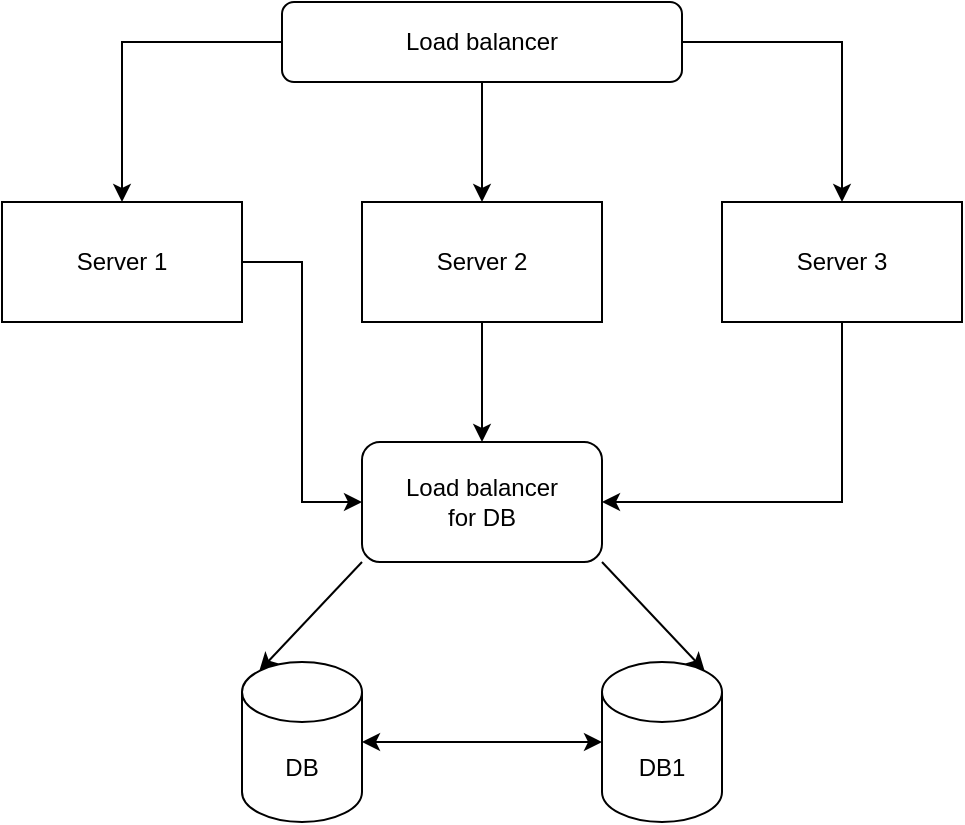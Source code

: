 <mxfile version="26.0.16">
  <diagram name="Page-1" id="NlXaOc0ey751u2Azlf2g">
    <mxGraphModel dx="1050" dy="522" grid="1" gridSize="10" guides="1" tooltips="1" connect="1" arrows="1" fold="1" page="1" pageScale="1" pageWidth="850" pageHeight="1100" math="0" shadow="0">
      <root>
        <mxCell id="0" />
        <mxCell id="1" parent="0" />
        <mxCell id="TBa2WA2_in0tisGMNmSw-3" style="edgeStyle=orthogonalEdgeStyle;rounded=0;orthogonalLoop=1;jettySize=auto;html=1;exitX=0;exitY=0.5;exitDx=0;exitDy=0;entryX=0.5;entryY=0;entryDx=0;entryDy=0;" edge="1" parent="1" source="TBa2WA2_in0tisGMNmSw-1" target="TBa2WA2_in0tisGMNmSw-6">
          <mxGeometry relative="1" as="geometry">
            <mxPoint x="240" y="160" as="targetPoint" />
          </mxGeometry>
        </mxCell>
        <mxCell id="TBa2WA2_in0tisGMNmSw-4" style="edgeStyle=orthogonalEdgeStyle;rounded=0;orthogonalLoop=1;jettySize=auto;html=1;exitX=1;exitY=0.5;exitDx=0;exitDy=0;entryX=0.5;entryY=0;entryDx=0;entryDy=0;" edge="1" parent="1" source="TBa2WA2_in0tisGMNmSw-1" target="TBa2WA2_in0tisGMNmSw-7">
          <mxGeometry relative="1" as="geometry">
            <mxPoint x="600" y="160" as="targetPoint" />
          </mxGeometry>
        </mxCell>
        <mxCell id="TBa2WA2_in0tisGMNmSw-8" style="edgeStyle=orthogonalEdgeStyle;rounded=0;orthogonalLoop=1;jettySize=auto;html=1;exitX=0.5;exitY=1;exitDx=0;exitDy=0;entryX=0.5;entryY=0;entryDx=0;entryDy=0;" edge="1" parent="1" source="TBa2WA2_in0tisGMNmSw-1" target="TBa2WA2_in0tisGMNmSw-5">
          <mxGeometry relative="1" as="geometry" />
        </mxCell>
        <mxCell id="TBa2WA2_in0tisGMNmSw-1" value="Load balancer" style="rounded=1;whiteSpace=wrap;html=1;" vertex="1" parent="1">
          <mxGeometry x="320" y="60" width="200" height="40" as="geometry" />
        </mxCell>
        <mxCell id="TBa2WA2_in0tisGMNmSw-10" style="edgeStyle=orthogonalEdgeStyle;rounded=0;orthogonalLoop=1;jettySize=auto;html=1;entryX=0.5;entryY=0;entryDx=0;entryDy=0;exitX=0.5;exitY=0;exitDx=0;exitDy=0;" edge="1" parent="1" source="TBa2WA2_in0tisGMNmSw-9" target="TBa2WA2_in0tisGMNmSw-9">
          <mxGeometry relative="1" as="geometry" />
        </mxCell>
        <mxCell id="TBa2WA2_in0tisGMNmSw-13" style="edgeStyle=orthogonalEdgeStyle;rounded=0;orthogonalLoop=1;jettySize=auto;html=1;exitX=0.5;exitY=1;exitDx=0;exitDy=0;entryX=0.5;entryY=0;entryDx=0;entryDy=0;" edge="1" parent="1" source="TBa2WA2_in0tisGMNmSw-5" target="TBa2WA2_in0tisGMNmSw-9">
          <mxGeometry relative="1" as="geometry" />
        </mxCell>
        <mxCell id="TBa2WA2_in0tisGMNmSw-5" value="Server 2" style="rounded=0;whiteSpace=wrap;html=1;" vertex="1" parent="1">
          <mxGeometry x="360" y="160" width="120" height="60" as="geometry" />
        </mxCell>
        <mxCell id="TBa2WA2_in0tisGMNmSw-16" style="edgeStyle=orthogonalEdgeStyle;rounded=0;orthogonalLoop=1;jettySize=auto;html=1;exitX=1;exitY=0.5;exitDx=0;exitDy=0;entryX=0;entryY=0.5;entryDx=0;entryDy=0;" edge="1" parent="1" source="TBa2WA2_in0tisGMNmSw-6" target="TBa2WA2_in0tisGMNmSw-9">
          <mxGeometry relative="1" as="geometry" />
        </mxCell>
        <mxCell id="TBa2WA2_in0tisGMNmSw-6" value="Server 1" style="rounded=0;whiteSpace=wrap;html=1;" vertex="1" parent="1">
          <mxGeometry x="180" y="160" width="120" height="60" as="geometry" />
        </mxCell>
        <mxCell id="TBa2WA2_in0tisGMNmSw-12" style="edgeStyle=orthogonalEdgeStyle;rounded=0;orthogonalLoop=1;jettySize=auto;html=1;exitX=0.5;exitY=1;exitDx=0;exitDy=0;entryX=1;entryY=0.5;entryDx=0;entryDy=0;" edge="1" parent="1" source="TBa2WA2_in0tisGMNmSw-7" target="TBa2WA2_in0tisGMNmSw-9">
          <mxGeometry relative="1" as="geometry" />
        </mxCell>
        <mxCell id="TBa2WA2_in0tisGMNmSw-7" value="Server 3" style="rounded=0;whiteSpace=wrap;html=1;" vertex="1" parent="1">
          <mxGeometry x="540" y="160" width="120" height="60" as="geometry" />
        </mxCell>
        <mxCell id="TBa2WA2_in0tisGMNmSw-9" value="Load balancer&lt;div&gt;for DB&lt;/div&gt;" style="rounded=1;whiteSpace=wrap;html=1;" vertex="1" parent="1">
          <mxGeometry x="360" y="280" width="120" height="60" as="geometry" />
        </mxCell>
        <mxCell id="TBa2WA2_in0tisGMNmSw-17" value="DB" style="shape=cylinder3;whiteSpace=wrap;html=1;boundedLbl=1;backgroundOutline=1;size=15;" vertex="1" parent="1">
          <mxGeometry x="300" y="390" width="60" height="80" as="geometry" />
        </mxCell>
        <mxCell id="TBa2WA2_in0tisGMNmSw-18" value="DB1" style="shape=cylinder3;whiteSpace=wrap;html=1;boundedLbl=1;backgroundOutline=1;size=15;" vertex="1" parent="1">
          <mxGeometry x="480" y="390" width="60" height="80" as="geometry" />
        </mxCell>
        <mxCell id="TBa2WA2_in0tisGMNmSw-24" value="" style="endArrow=classic;html=1;rounded=0;exitX=0;exitY=1;exitDx=0;exitDy=0;entryX=0.145;entryY=0;entryDx=0;entryDy=4.35;entryPerimeter=0;" edge="1" parent="1" source="TBa2WA2_in0tisGMNmSw-9" target="TBa2WA2_in0tisGMNmSw-17">
          <mxGeometry width="50" height="50" relative="1" as="geometry">
            <mxPoint x="160" y="330" as="sourcePoint" />
            <mxPoint x="240" y="440" as="targetPoint" />
          </mxGeometry>
        </mxCell>
        <mxCell id="TBa2WA2_in0tisGMNmSw-25" value="" style="endArrow=classic;html=1;rounded=0;exitX=1;exitY=1;exitDx=0;exitDy=0;entryX=0.855;entryY=0;entryDx=0;entryDy=4.35;entryPerimeter=0;" edge="1" parent="1" source="TBa2WA2_in0tisGMNmSw-9" target="TBa2WA2_in0tisGMNmSw-18">
          <mxGeometry width="50" height="50" relative="1" as="geometry">
            <mxPoint x="520" y="330" as="sourcePoint" />
            <mxPoint x="600" y="440" as="targetPoint" />
          </mxGeometry>
        </mxCell>
        <mxCell id="TBa2WA2_in0tisGMNmSw-27" value="" style="endArrow=classic;startArrow=classic;html=1;rounded=0;exitX=1;exitY=0.5;exitDx=0;exitDy=0;exitPerimeter=0;entryX=0;entryY=0.5;entryDx=0;entryDy=0;entryPerimeter=0;" edge="1" parent="1" source="TBa2WA2_in0tisGMNmSw-17" target="TBa2WA2_in0tisGMNmSw-18">
          <mxGeometry width="50" height="50" relative="1" as="geometry">
            <mxPoint x="395" y="440" as="sourcePoint" />
            <mxPoint x="445" y="390" as="targetPoint" />
          </mxGeometry>
        </mxCell>
      </root>
    </mxGraphModel>
  </diagram>
</mxfile>
